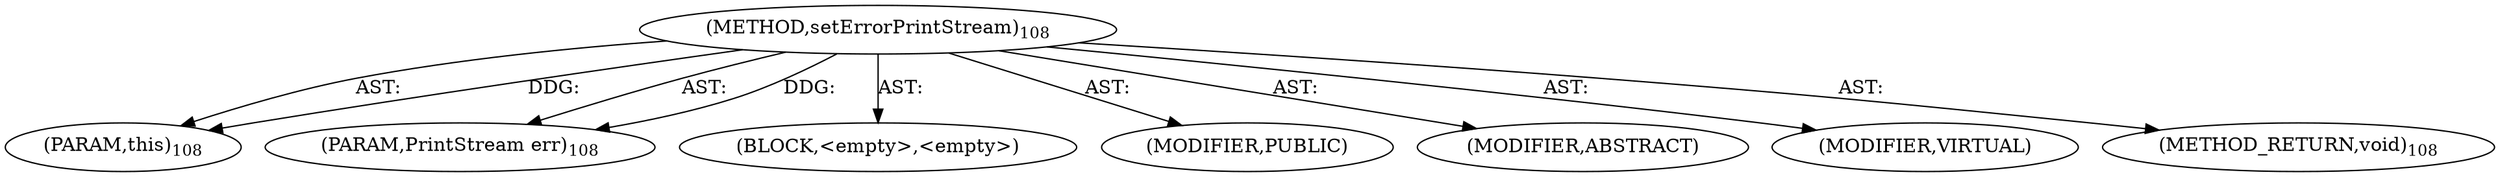 digraph "setErrorPrintStream" {  
"111669149699" [label = <(METHOD,setErrorPrintStream)<SUB>108</SUB>> ]
"115964116998" [label = <(PARAM,this)<SUB>108</SUB>> ]
"115964116999" [label = <(PARAM,PrintStream err)<SUB>108</SUB>> ]
"25769803779" [label = <(BLOCK,&lt;empty&gt;,&lt;empty&gt;)> ]
"133143986185" [label = <(MODIFIER,PUBLIC)> ]
"133143986186" [label = <(MODIFIER,ABSTRACT)> ]
"133143986187" [label = <(MODIFIER,VIRTUAL)> ]
"128849018883" [label = <(METHOD_RETURN,void)<SUB>108</SUB>> ]
  "111669149699" -> "115964116998"  [ label = "AST: "] 
  "111669149699" -> "115964116999"  [ label = "AST: "] 
  "111669149699" -> "25769803779"  [ label = "AST: "] 
  "111669149699" -> "133143986185"  [ label = "AST: "] 
  "111669149699" -> "133143986186"  [ label = "AST: "] 
  "111669149699" -> "133143986187"  [ label = "AST: "] 
  "111669149699" -> "128849018883"  [ label = "AST: "] 
  "111669149699" -> "115964116998"  [ label = "DDG: "] 
  "111669149699" -> "115964116999"  [ label = "DDG: "] 
}
